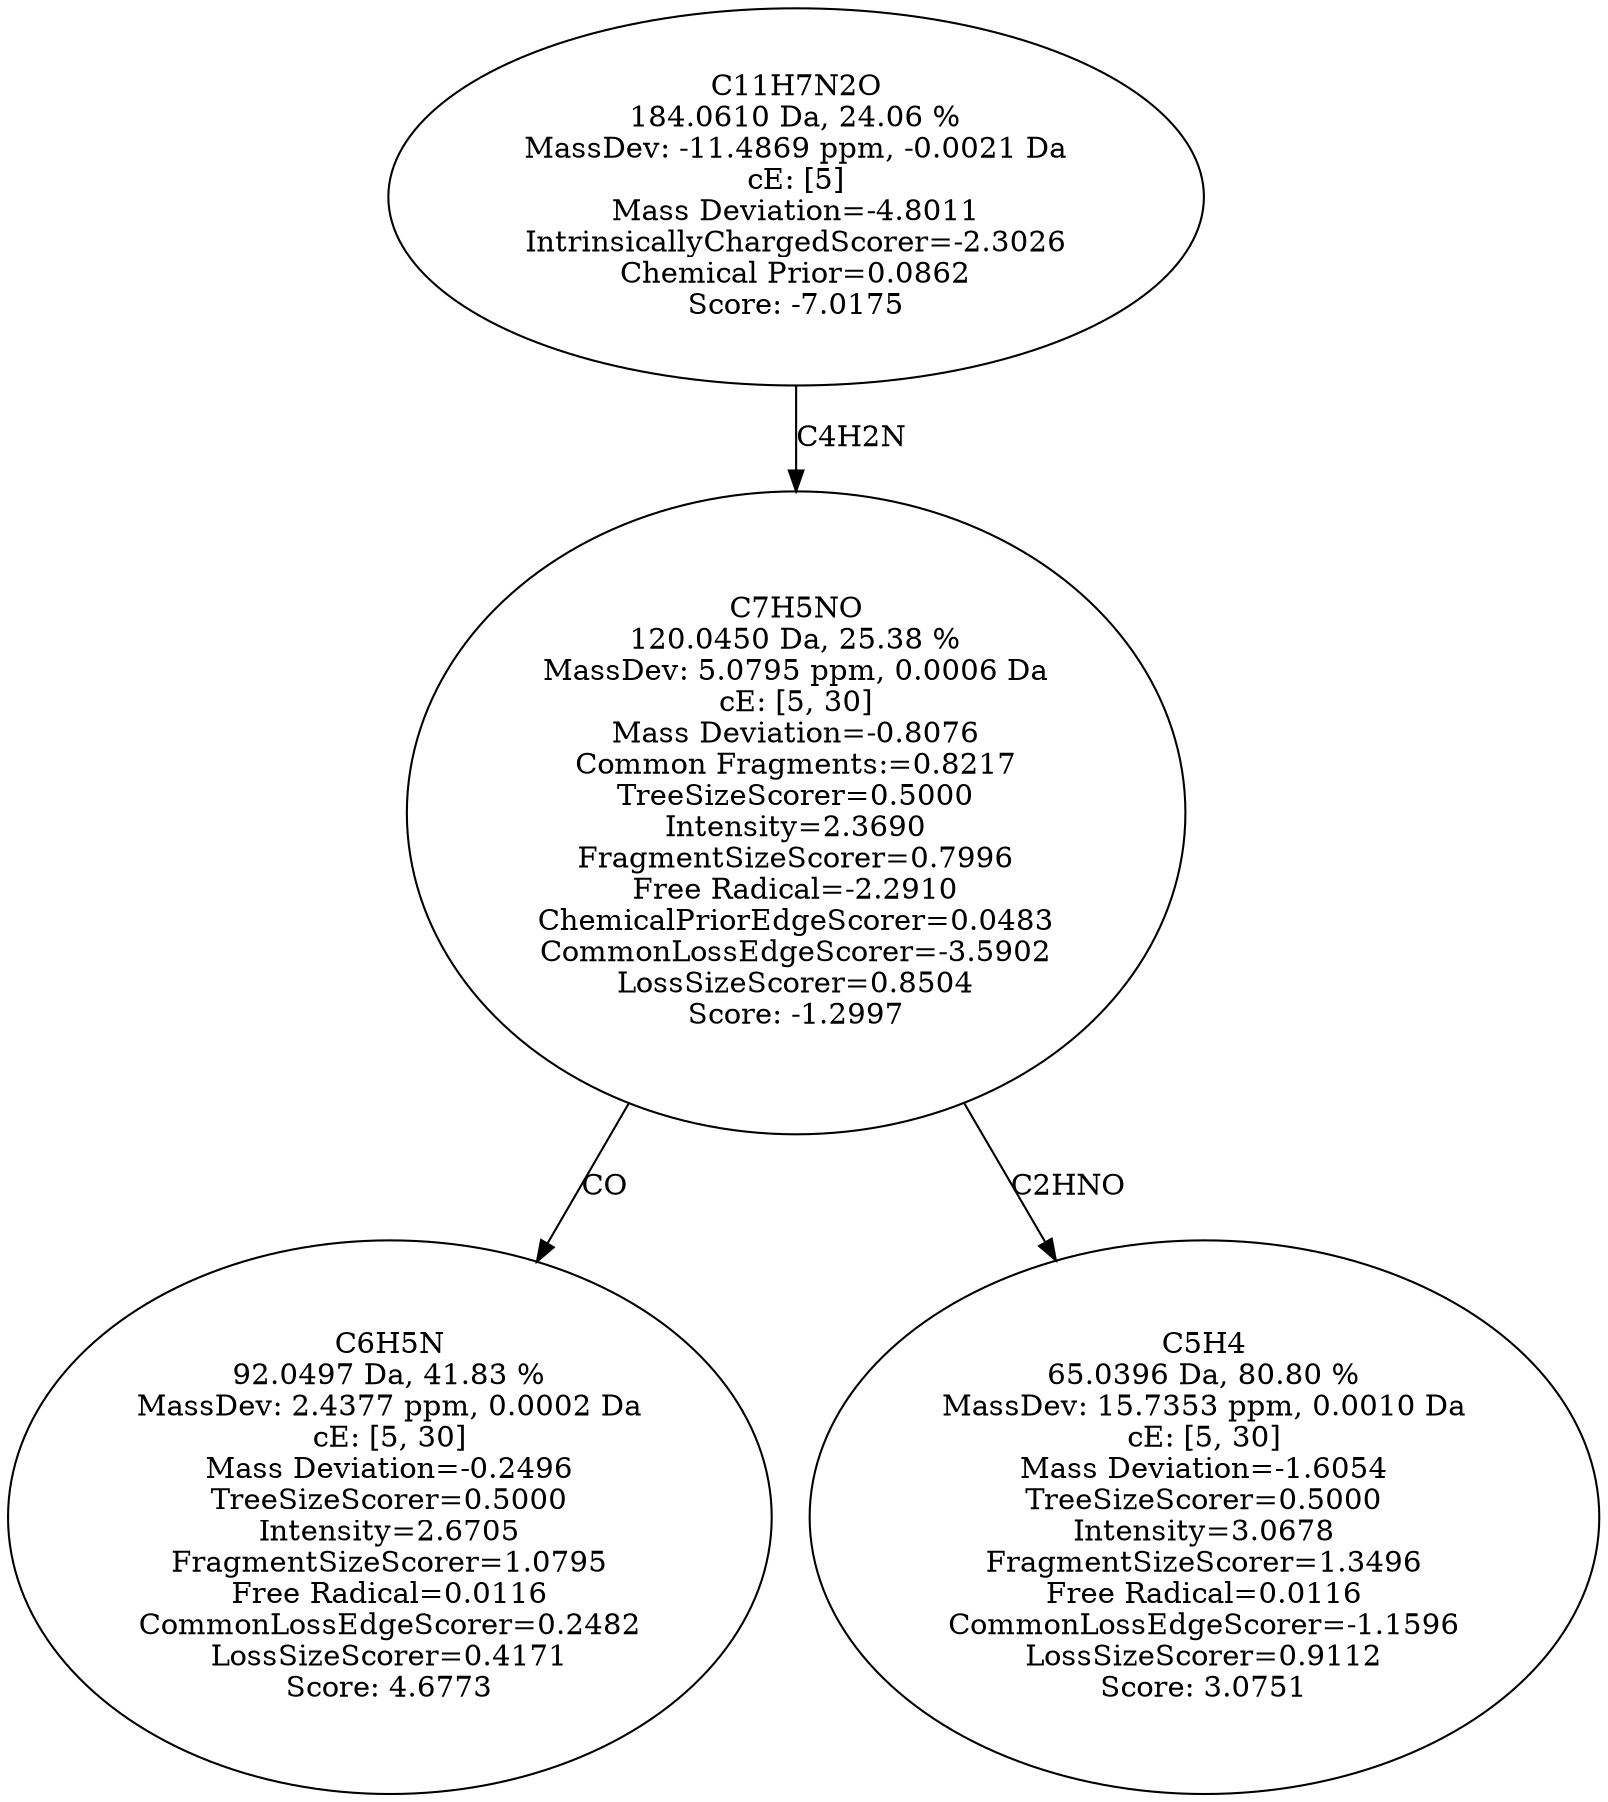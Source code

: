 strict digraph {
v1 [label="C6H5N\n92.0497 Da, 41.83 %\nMassDev: 2.4377 ppm, 0.0002 Da\ncE: [5, 30]\nMass Deviation=-0.2496\nTreeSizeScorer=0.5000\nIntensity=2.6705\nFragmentSizeScorer=1.0795\nFree Radical=0.0116\nCommonLossEdgeScorer=0.2482\nLossSizeScorer=0.4171\nScore: 4.6773"];
v2 [label="C5H4\n65.0396 Da, 80.80 %\nMassDev: 15.7353 ppm, 0.0010 Da\ncE: [5, 30]\nMass Deviation=-1.6054\nTreeSizeScorer=0.5000\nIntensity=3.0678\nFragmentSizeScorer=1.3496\nFree Radical=0.0116\nCommonLossEdgeScorer=-1.1596\nLossSizeScorer=0.9112\nScore: 3.0751"];
v3 [label="C7H5NO\n120.0450 Da, 25.38 %\nMassDev: 5.0795 ppm, 0.0006 Da\ncE: [5, 30]\nMass Deviation=-0.8076\nCommon Fragments:=0.8217\nTreeSizeScorer=0.5000\nIntensity=2.3690\nFragmentSizeScorer=0.7996\nFree Radical=-2.2910\nChemicalPriorEdgeScorer=0.0483\nCommonLossEdgeScorer=-3.5902\nLossSizeScorer=0.8504\nScore: -1.2997"];
v4 [label="C11H7N2O\n184.0610 Da, 24.06 %\nMassDev: -11.4869 ppm, -0.0021 Da\ncE: [5]\nMass Deviation=-4.8011\nIntrinsicallyChargedScorer=-2.3026\nChemical Prior=0.0862\nScore: -7.0175"];
v3 -> v1 [label="CO"];
v3 -> v2 [label="C2HNO"];
v4 -> v3 [label="C4H2N"];
}